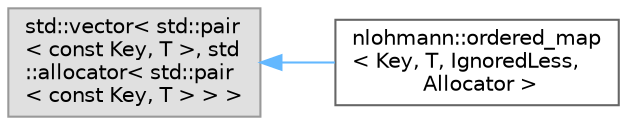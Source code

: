 digraph "Graphical Class Hierarchy"
{
 // LATEX_PDF_SIZE
  bgcolor="transparent";
  edge [fontname=Helvetica,fontsize=10,labelfontname=Helvetica,labelfontsize=10];
  node [fontname=Helvetica,fontsize=10,shape=box,height=0.2,width=0.4];
  rankdir="LR";
  Node0 [id="Node000000",label="std::vector\< std::pair\l\< const Key, T \>, std\l::allocator\< std::pair\l\< const Key, T \> \> \>",height=0.2,width=0.4,color="grey60", fillcolor="#E0E0E0", style="filled",tooltip=" "];
  Node0 -> Node1 [id="edge470_Node000000_Node000001",dir="back",color="steelblue1",style="solid",tooltip=" "];
  Node1 [id="Node000001",label="nlohmann::ordered_map\l\< Key, T, IgnoredLess,\l Allocator \>",height=0.2,width=0.4,color="grey40", fillcolor="white", style="filled",URL="$structnlohmann_1_1ordered__map.html",tooltip="a minimal map-like container that preserves insertion order"];
}
